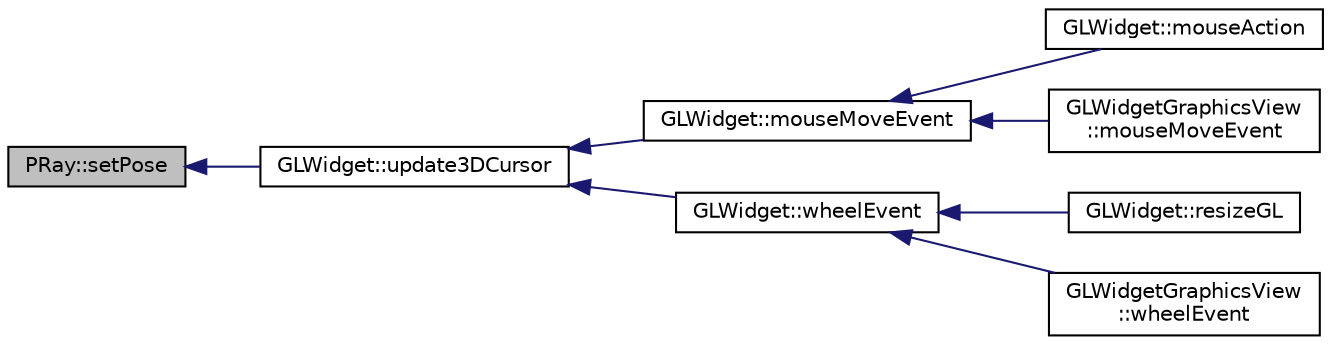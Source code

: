 digraph "PRay::setPose"
{
 // INTERACTIVE_SVG=YES
  edge [fontname="Helvetica",fontsize="10",labelfontname="Helvetica",labelfontsize="10"];
  node [fontname="Helvetica",fontsize="10",shape=record];
  rankdir="LR";
  Node1 [label="PRay::setPose",height=0.2,width=0.4,color="black", fillcolor="grey75", style="filled", fontcolor="black"];
  Node1 -> Node2 [dir="back",color="midnightblue",fontsize="10",style="solid",fontname="Helvetica"];
  Node2 [label="GLWidget::update3DCursor",height=0.2,width=0.4,color="black", fillcolor="white", style="filled",URL="$da/d10/class_g_l_widget.html#a0308fe2b093b7cfde8cfeb4709cad434"];
  Node2 -> Node3 [dir="back",color="midnightblue",fontsize="10",style="solid",fontname="Helvetica"];
  Node3 [label="GLWidget::mouseMoveEvent",height=0.2,width=0.4,color="black", fillcolor="white", style="filled",URL="$da/d10/class_g_l_widget.html#a9043bac13d6f0a5307ea5c7f9b3caa50"];
  Node3 -> Node4 [dir="back",color="midnightblue",fontsize="10",style="solid",fontname="Helvetica"];
  Node4 [label="GLWidget::mouseAction",height=0.2,width=0.4,color="black", fillcolor="white", style="filled",URL="$da/d10/class_g_l_widget.html#ac38cb02e557b2f553c83bb49f26eb50d"];
  Node3 -> Node5 [dir="back",color="midnightblue",fontsize="10",style="solid",fontname="Helvetica"];
  Node5 [label="GLWidgetGraphicsView\l::mouseMoveEvent",height=0.2,width=0.4,color="black", fillcolor="white", style="filled",URL="$d2/d5c/class_g_l_widget_graphics_view.html#ac30c568f8421115f516cfef585a15c84"];
  Node2 -> Node6 [dir="back",color="midnightblue",fontsize="10",style="solid",fontname="Helvetica"];
  Node6 [label="GLWidget::wheelEvent",height=0.2,width=0.4,color="black", fillcolor="white", style="filled",URL="$da/d10/class_g_l_widget.html#a5702a23f7cf42d05fe55a417d810a4b6"];
  Node6 -> Node7 [dir="back",color="midnightblue",fontsize="10",style="solid",fontname="Helvetica"];
  Node7 [label="GLWidget::resizeGL",height=0.2,width=0.4,color="black", fillcolor="white", style="filled",URL="$da/d10/class_g_l_widget.html#ac0d2a8ecf60907a81c0d73475d851025"];
  Node6 -> Node8 [dir="back",color="midnightblue",fontsize="10",style="solid",fontname="Helvetica"];
  Node8 [label="GLWidgetGraphicsView\l::wheelEvent",height=0.2,width=0.4,color="black", fillcolor="white", style="filled",URL="$d2/d5c/class_g_l_widget_graphics_view.html#abbbeb270c877f599e3eb42df9c333527"];
}
